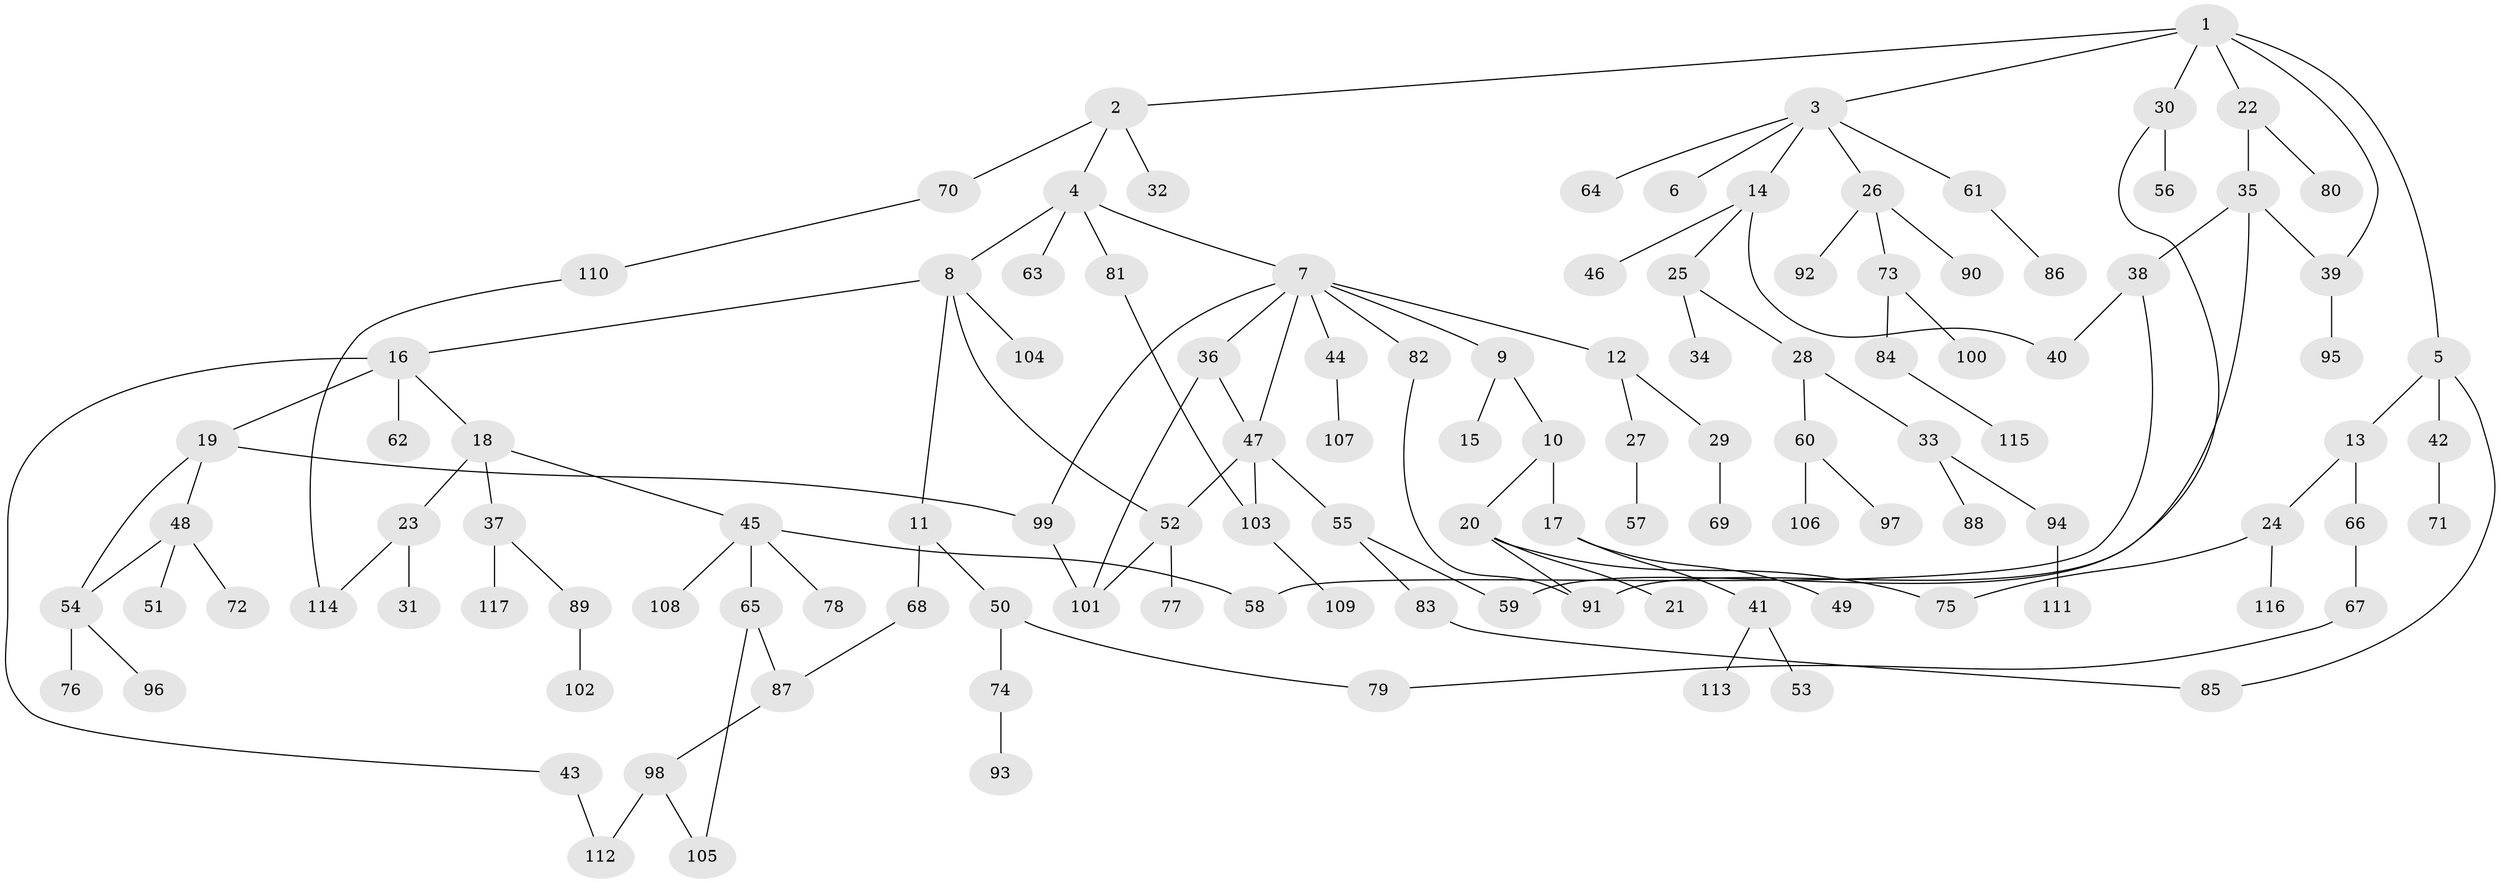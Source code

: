 // Generated by graph-tools (version 1.1) at 2025/49/03/09/25 03:49:24]
// undirected, 117 vertices, 136 edges
graph export_dot {
graph [start="1"]
  node [color=gray90,style=filled];
  1;
  2;
  3;
  4;
  5;
  6;
  7;
  8;
  9;
  10;
  11;
  12;
  13;
  14;
  15;
  16;
  17;
  18;
  19;
  20;
  21;
  22;
  23;
  24;
  25;
  26;
  27;
  28;
  29;
  30;
  31;
  32;
  33;
  34;
  35;
  36;
  37;
  38;
  39;
  40;
  41;
  42;
  43;
  44;
  45;
  46;
  47;
  48;
  49;
  50;
  51;
  52;
  53;
  54;
  55;
  56;
  57;
  58;
  59;
  60;
  61;
  62;
  63;
  64;
  65;
  66;
  67;
  68;
  69;
  70;
  71;
  72;
  73;
  74;
  75;
  76;
  77;
  78;
  79;
  80;
  81;
  82;
  83;
  84;
  85;
  86;
  87;
  88;
  89;
  90;
  91;
  92;
  93;
  94;
  95;
  96;
  97;
  98;
  99;
  100;
  101;
  102;
  103;
  104;
  105;
  106;
  107;
  108;
  109;
  110;
  111;
  112;
  113;
  114;
  115;
  116;
  117;
  1 -- 2;
  1 -- 3;
  1 -- 5;
  1 -- 22;
  1 -- 30;
  1 -- 39;
  2 -- 4;
  2 -- 32;
  2 -- 70;
  3 -- 6;
  3 -- 14;
  3 -- 26;
  3 -- 61;
  3 -- 64;
  4 -- 7;
  4 -- 8;
  4 -- 63;
  4 -- 81;
  5 -- 13;
  5 -- 42;
  5 -- 85;
  7 -- 9;
  7 -- 12;
  7 -- 36;
  7 -- 44;
  7 -- 47;
  7 -- 82;
  7 -- 99;
  8 -- 11;
  8 -- 16;
  8 -- 52;
  8 -- 104;
  9 -- 10;
  9 -- 15;
  10 -- 17;
  10 -- 20;
  11 -- 50;
  11 -- 68;
  12 -- 27;
  12 -- 29;
  13 -- 24;
  13 -- 66;
  14 -- 25;
  14 -- 46;
  14 -- 40;
  16 -- 18;
  16 -- 19;
  16 -- 43;
  16 -- 62;
  17 -- 41;
  17 -- 49;
  18 -- 23;
  18 -- 37;
  18 -- 45;
  19 -- 48;
  19 -- 99;
  19 -- 54;
  20 -- 21;
  20 -- 75;
  20 -- 91;
  22 -- 35;
  22 -- 80;
  23 -- 31;
  23 -- 114;
  24 -- 75;
  24 -- 116;
  25 -- 28;
  25 -- 34;
  26 -- 73;
  26 -- 90;
  26 -- 92;
  27 -- 57;
  28 -- 33;
  28 -- 60;
  29 -- 69;
  30 -- 56;
  30 -- 91;
  33 -- 88;
  33 -- 94;
  35 -- 38;
  35 -- 39;
  35 -- 59;
  36 -- 47;
  36 -- 101;
  37 -- 89;
  37 -- 117;
  38 -- 40;
  38 -- 58;
  39 -- 95;
  41 -- 53;
  41 -- 113;
  42 -- 71;
  43 -- 112;
  44 -- 107;
  45 -- 58;
  45 -- 65;
  45 -- 78;
  45 -- 108;
  47 -- 55;
  47 -- 103;
  47 -- 52;
  48 -- 51;
  48 -- 54;
  48 -- 72;
  50 -- 74;
  50 -- 79;
  52 -- 77;
  52 -- 101;
  54 -- 76;
  54 -- 96;
  55 -- 59;
  55 -- 83;
  60 -- 97;
  60 -- 106;
  61 -- 86;
  65 -- 87;
  65 -- 105;
  66 -- 67;
  67 -- 79;
  68 -- 87;
  70 -- 110;
  73 -- 84;
  73 -- 100;
  74 -- 93;
  81 -- 103;
  82 -- 91;
  83 -- 85;
  84 -- 115;
  87 -- 98;
  89 -- 102;
  94 -- 111;
  98 -- 112;
  98 -- 105;
  99 -- 101;
  103 -- 109;
  110 -- 114;
}
